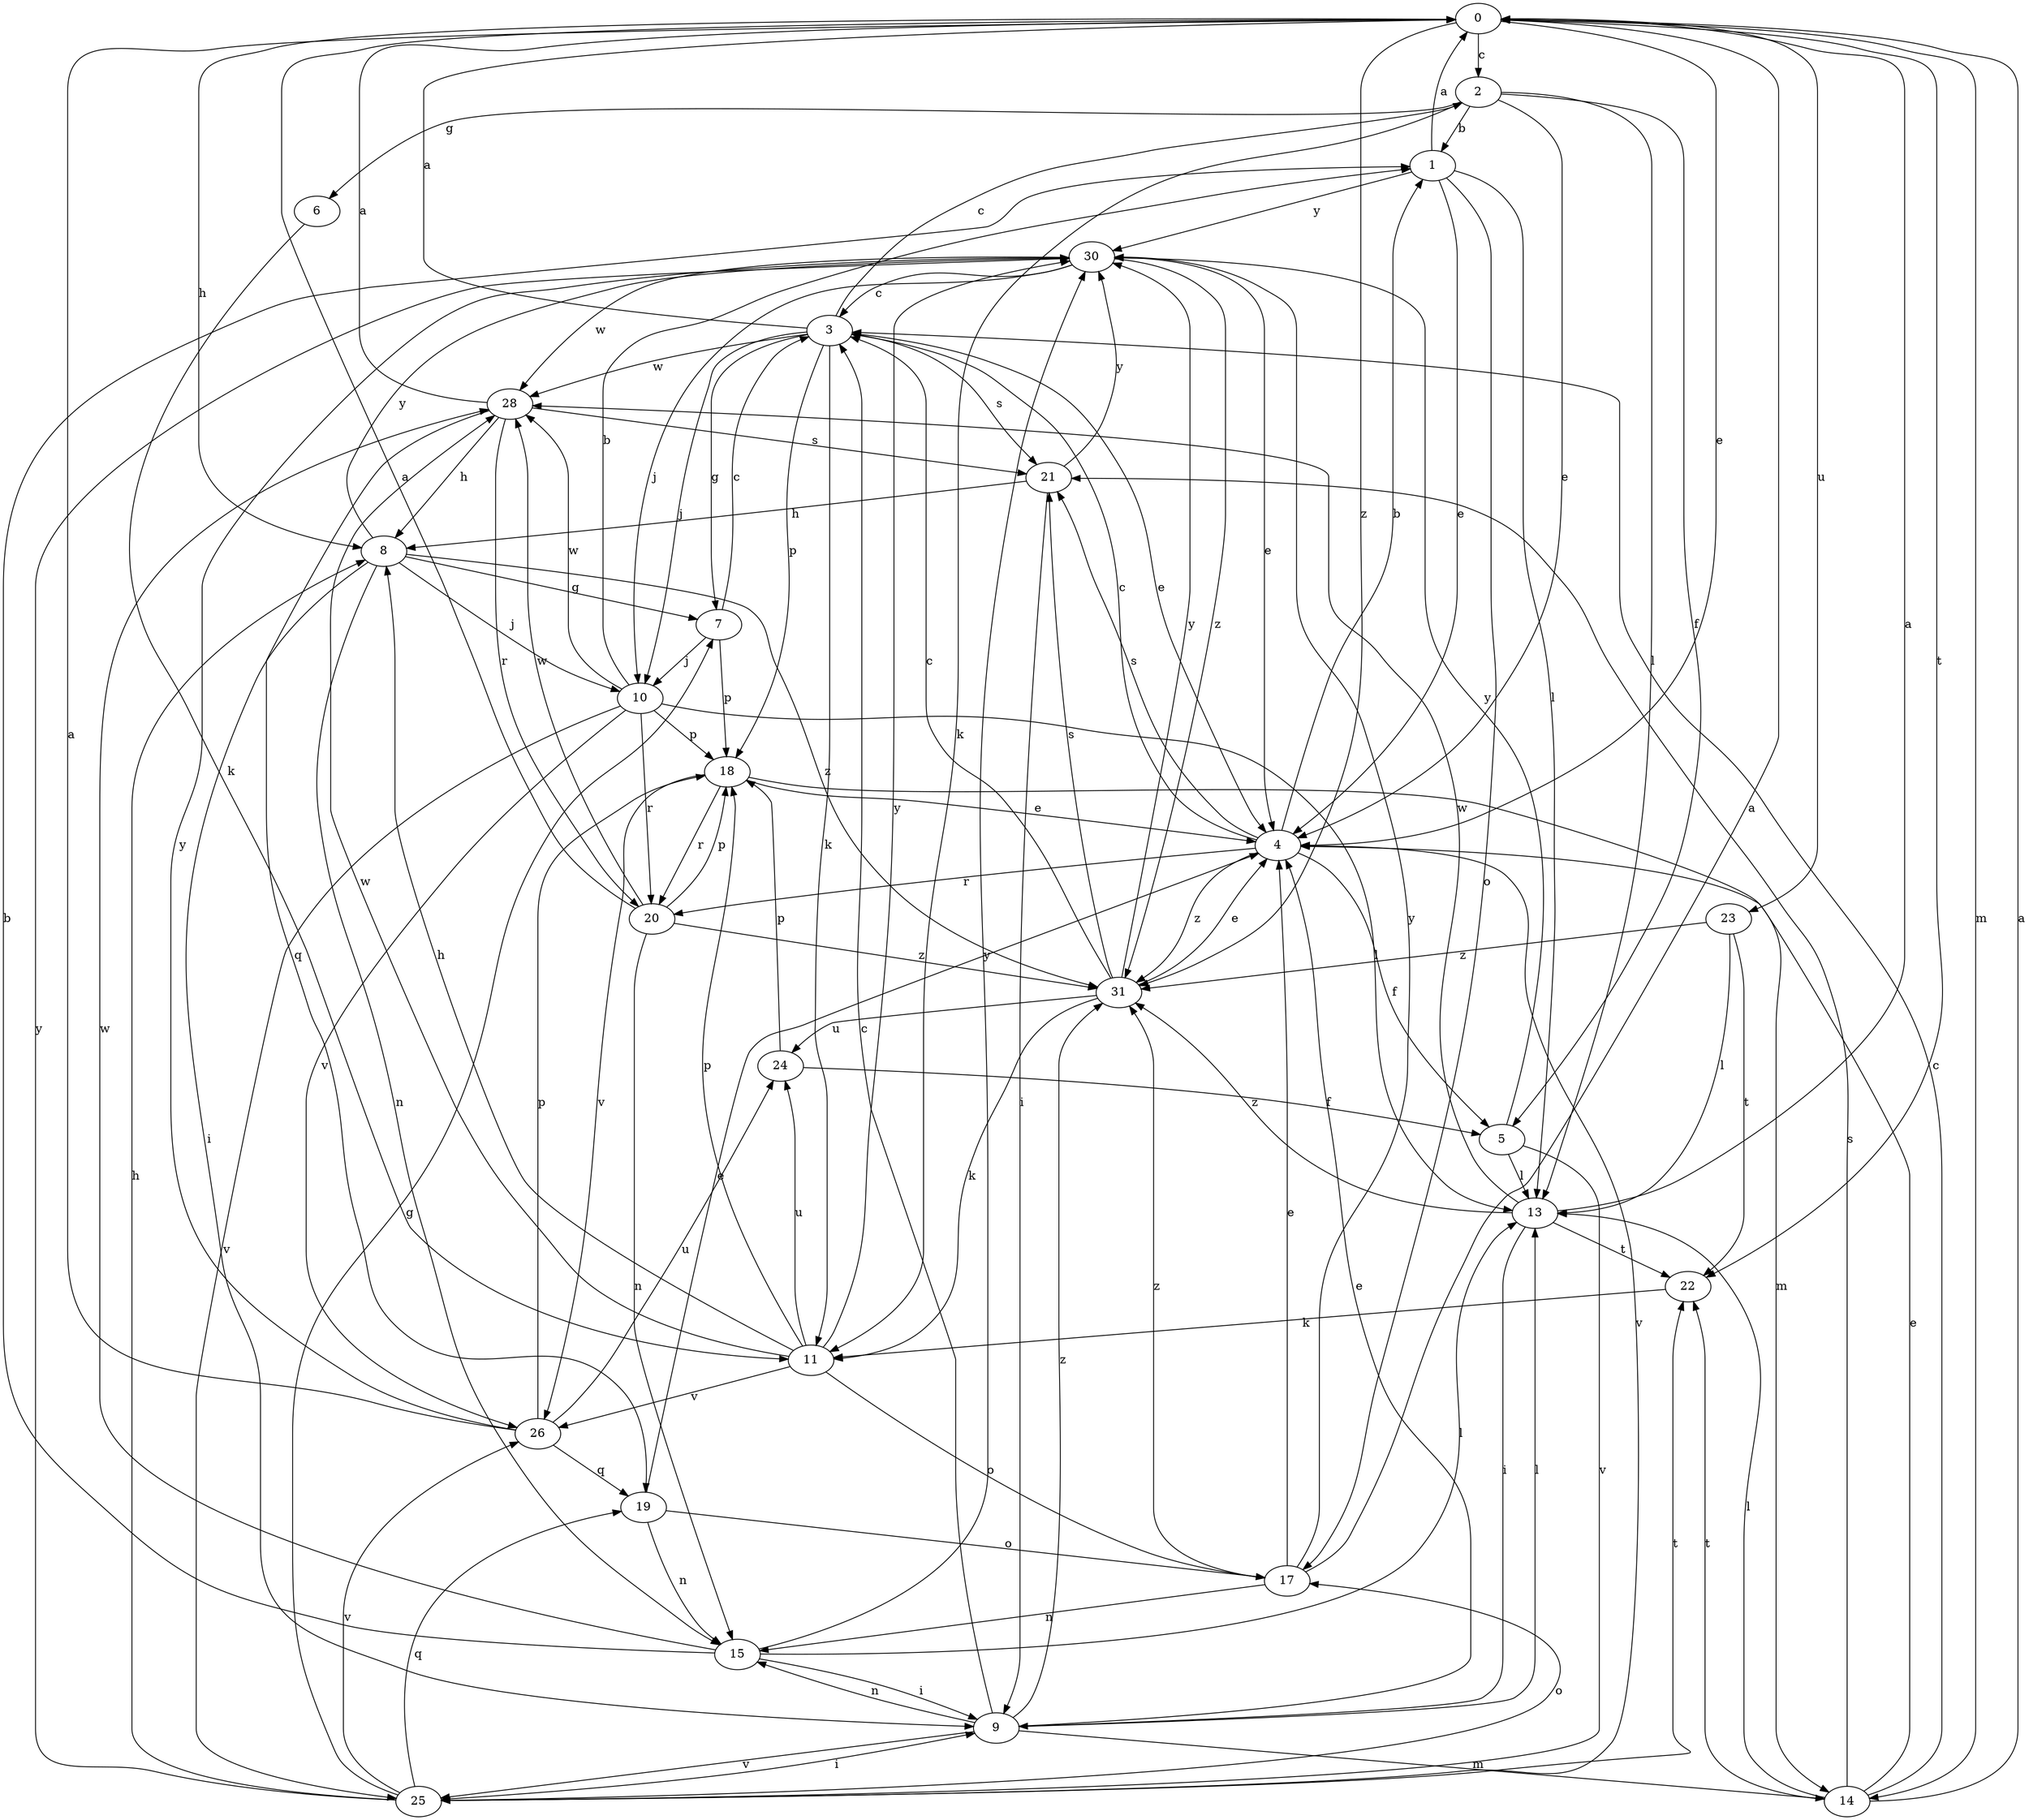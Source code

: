 strict digraph  {
0;
1;
2;
3;
4;
5;
6;
7;
8;
9;
10;
11;
13;
14;
15;
17;
18;
19;
20;
21;
22;
23;
24;
25;
26;
28;
30;
31;
0 -> 2  [label=c];
0 -> 4  [label=e];
0 -> 8  [label=h];
0 -> 14  [label=m];
0 -> 22  [label=t];
0 -> 23  [label=u];
0 -> 31  [label=z];
1 -> 0  [label=a];
1 -> 4  [label=e];
1 -> 13  [label=l];
1 -> 17  [label=o];
1 -> 30  [label=y];
2 -> 1  [label=b];
2 -> 4  [label=e];
2 -> 5  [label=f];
2 -> 6  [label=g];
2 -> 11  [label=k];
2 -> 13  [label=l];
3 -> 0  [label=a];
3 -> 2  [label=c];
3 -> 4  [label=e];
3 -> 7  [label=g];
3 -> 10  [label=j];
3 -> 11  [label=k];
3 -> 18  [label=p];
3 -> 21  [label=s];
3 -> 28  [label=w];
4 -> 1  [label=b];
4 -> 3  [label=c];
4 -> 5  [label=f];
4 -> 20  [label=r];
4 -> 21  [label=s];
4 -> 25  [label=v];
4 -> 31  [label=z];
5 -> 13  [label=l];
5 -> 25  [label=v];
5 -> 30  [label=y];
6 -> 11  [label=k];
7 -> 3  [label=c];
7 -> 10  [label=j];
7 -> 18  [label=p];
8 -> 7  [label=g];
8 -> 9  [label=i];
8 -> 10  [label=j];
8 -> 15  [label=n];
8 -> 30  [label=y];
8 -> 31  [label=z];
9 -> 3  [label=c];
9 -> 4  [label=e];
9 -> 13  [label=l];
9 -> 14  [label=m];
9 -> 15  [label=n];
9 -> 25  [label=v];
9 -> 31  [label=z];
10 -> 1  [label=b];
10 -> 13  [label=l];
10 -> 18  [label=p];
10 -> 20  [label=r];
10 -> 25  [label=v];
10 -> 26  [label=v];
10 -> 28  [label=w];
11 -> 8  [label=h];
11 -> 17  [label=o];
11 -> 18  [label=p];
11 -> 24  [label=u];
11 -> 26  [label=v];
11 -> 28  [label=w];
11 -> 30  [label=y];
13 -> 0  [label=a];
13 -> 9  [label=i];
13 -> 22  [label=t];
13 -> 28  [label=w];
13 -> 31  [label=z];
14 -> 0  [label=a];
14 -> 3  [label=c];
14 -> 4  [label=e];
14 -> 13  [label=l];
14 -> 21  [label=s];
14 -> 22  [label=t];
15 -> 1  [label=b];
15 -> 9  [label=i];
15 -> 13  [label=l];
15 -> 28  [label=w];
15 -> 30  [label=y];
17 -> 0  [label=a];
17 -> 4  [label=e];
17 -> 15  [label=n];
17 -> 30  [label=y];
17 -> 31  [label=z];
18 -> 4  [label=e];
18 -> 14  [label=m];
18 -> 20  [label=r];
18 -> 26  [label=v];
19 -> 4  [label=e];
19 -> 15  [label=n];
19 -> 17  [label=o];
20 -> 0  [label=a];
20 -> 15  [label=n];
20 -> 18  [label=p];
20 -> 28  [label=w];
20 -> 31  [label=z];
21 -> 8  [label=h];
21 -> 9  [label=i];
21 -> 30  [label=y];
22 -> 11  [label=k];
23 -> 13  [label=l];
23 -> 22  [label=t];
23 -> 31  [label=z];
24 -> 5  [label=f];
24 -> 18  [label=p];
25 -> 7  [label=g];
25 -> 8  [label=h];
25 -> 9  [label=i];
25 -> 17  [label=o];
25 -> 19  [label=q];
25 -> 22  [label=t];
25 -> 26  [label=v];
25 -> 30  [label=y];
26 -> 0  [label=a];
26 -> 18  [label=p];
26 -> 19  [label=q];
26 -> 24  [label=u];
26 -> 30  [label=y];
28 -> 0  [label=a];
28 -> 8  [label=h];
28 -> 19  [label=q];
28 -> 20  [label=r];
28 -> 21  [label=s];
30 -> 3  [label=c];
30 -> 4  [label=e];
30 -> 10  [label=j];
30 -> 28  [label=w];
30 -> 31  [label=z];
31 -> 3  [label=c];
31 -> 4  [label=e];
31 -> 11  [label=k];
31 -> 21  [label=s];
31 -> 24  [label=u];
31 -> 30  [label=y];
}
